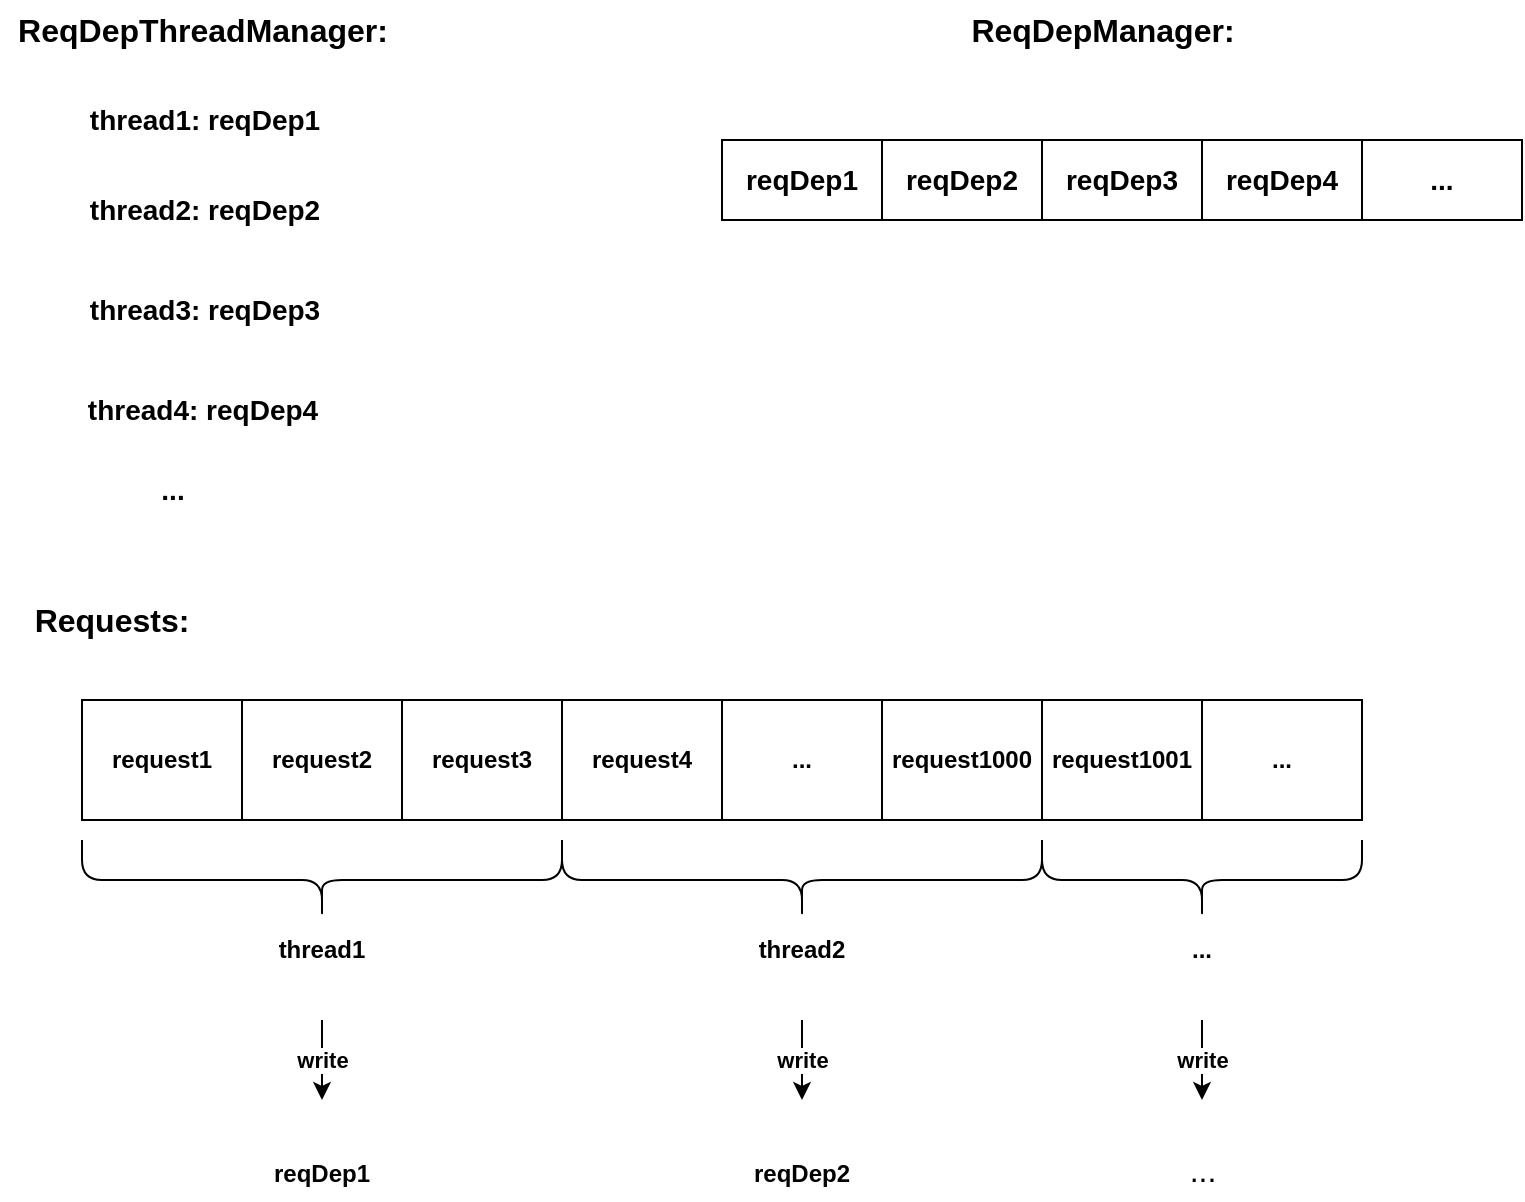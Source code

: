 <mxfile version="20.6.1" type="device"><diagram id="jz2iBU13LMYSytrgdWRb" name="Page-1"><mxGraphModel dx="1093" dy="1775" grid="1" gridSize="10" guides="1" tooltips="1" connect="1" arrows="1" fold="1" page="1" pageScale="1" pageWidth="850" pageHeight="1100" math="0" shadow="0"><root><mxCell id="0"/><mxCell id="1" parent="0"/><mxCell id="6frKFLj_Jrzdqd-p1Njy-1" value="request1" style="rounded=0;whiteSpace=wrap;html=1;fontStyle=1" vertex="1" parent="1"><mxGeometry x="120" y="160" width="80" height="60" as="geometry"/></mxCell><mxCell id="6frKFLj_Jrzdqd-p1Njy-2" value="request2" style="rounded=0;whiteSpace=wrap;html=1;fontStyle=1" vertex="1" parent="1"><mxGeometry x="200" y="160" width="80" height="60" as="geometry"/></mxCell><mxCell id="6frKFLj_Jrzdqd-p1Njy-3" value="request3" style="rounded=0;whiteSpace=wrap;html=1;fontStyle=1" vertex="1" parent="1"><mxGeometry x="280" y="160" width="80" height="60" as="geometry"/></mxCell><mxCell id="6frKFLj_Jrzdqd-p1Njy-4" value="request4" style="rounded=0;whiteSpace=wrap;html=1;fontStyle=1" vertex="1" parent="1"><mxGeometry x="360" y="160" width="80" height="60" as="geometry"/></mxCell><mxCell id="6frKFLj_Jrzdqd-p1Njy-5" value="&lt;span&gt;...&lt;/span&gt;" style="rounded=0;whiteSpace=wrap;html=1;fontStyle=1" vertex="1" parent="1"><mxGeometry x="440" y="160" width="80" height="60" as="geometry"/></mxCell><mxCell id="6frKFLj_Jrzdqd-p1Njy-6" value="request1000" style="rounded=0;whiteSpace=wrap;html=1;fontStyle=1" vertex="1" parent="1"><mxGeometry x="520" y="160" width="80" height="60" as="geometry"/></mxCell><mxCell id="6frKFLj_Jrzdqd-p1Njy-7" value="request1001" style="rounded=0;whiteSpace=wrap;html=1;fontStyle=1" vertex="1" parent="1"><mxGeometry x="600" y="160" width="80" height="60" as="geometry"/></mxCell><mxCell id="6frKFLj_Jrzdqd-p1Njy-8" value="&lt;span&gt;...&lt;/span&gt;" style="rounded=0;whiteSpace=wrap;html=1;fontStyle=1" vertex="1" parent="1"><mxGeometry x="680" y="160" width="80" height="60" as="geometry"/></mxCell><mxCell id="6frKFLj_Jrzdqd-p1Njy-11" value="" style="group;fontStyle=1" vertex="1" connectable="0" parent="1"><mxGeometry x="120" y="230" width="240" height="70" as="geometry"/></mxCell><mxCell id="6frKFLj_Jrzdqd-p1Njy-9" value="" style="shape=curlyBracket;whiteSpace=wrap;html=1;rounded=1;labelPosition=left;verticalLabelPosition=middle;align=right;verticalAlign=middle;direction=south;rotation=-180;fontStyle=1" vertex="1" parent="6frKFLj_Jrzdqd-p1Njy-11"><mxGeometry width="240" height="40" as="geometry"/></mxCell><mxCell id="6frKFLj_Jrzdqd-p1Njy-10" value="thread1" style="text;html=1;strokeColor=none;fillColor=none;align=center;verticalAlign=middle;whiteSpace=wrap;rounded=0;fontStyle=1" vertex="1" parent="6frKFLj_Jrzdqd-p1Njy-11"><mxGeometry x="90" y="40" width="60" height="30" as="geometry"/></mxCell><mxCell id="6frKFLj_Jrzdqd-p1Njy-52" value="write" style="endArrow=classic;html=1;rounded=0;fontStyle=1" edge="1" parent="6frKFLj_Jrzdqd-p1Njy-11"><mxGeometry width="50" height="50" relative="1" as="geometry"><mxPoint x="120" y="90" as="sourcePoint"/><mxPoint x="120" y="130" as="targetPoint"/></mxGeometry></mxCell><mxCell id="6frKFLj_Jrzdqd-p1Njy-12" value="" style="group;fontStyle=1" vertex="1" connectable="0" parent="1"><mxGeometry x="360" y="230" width="240" height="70" as="geometry"/></mxCell><mxCell id="6frKFLj_Jrzdqd-p1Njy-14" value="thread2" style="text;html=1;strokeColor=none;fillColor=none;align=center;verticalAlign=middle;whiteSpace=wrap;rounded=0;fontStyle=1" vertex="1" parent="6frKFLj_Jrzdqd-p1Njy-12"><mxGeometry x="90" y="40" width="60" height="30" as="geometry"/></mxCell><mxCell id="6frKFLj_Jrzdqd-p1Njy-13" value="" style="shape=curlyBracket;whiteSpace=wrap;html=1;rounded=1;labelPosition=left;verticalLabelPosition=middle;align=right;verticalAlign=middle;direction=south;rotation=-180;fontStyle=1" vertex="1" parent="1"><mxGeometry x="360" y="230" width="240" height="40" as="geometry"/></mxCell><mxCell id="6frKFLj_Jrzdqd-p1Njy-15" value="" style="group;fontStyle=1" vertex="1" connectable="0" parent="1"><mxGeometry x="560" y="230" width="240" height="70" as="geometry"/></mxCell><mxCell id="6frKFLj_Jrzdqd-p1Njy-16" value="&lt;span&gt;...&lt;/span&gt;" style="text;html=1;strokeColor=none;fillColor=none;align=center;verticalAlign=middle;whiteSpace=wrap;rounded=0;fontStyle=1" vertex="1" parent="6frKFLj_Jrzdqd-p1Njy-15"><mxGeometry x="90" y="40" width="60" height="30" as="geometry"/></mxCell><mxCell id="6frKFLj_Jrzdqd-p1Njy-17" value="" style="shape=curlyBracket;whiteSpace=wrap;html=1;rounded=1;labelPosition=left;verticalLabelPosition=middle;align=right;verticalAlign=middle;direction=south;rotation=-180;fontStyle=1" vertex="1" parent="1"><mxGeometry x="600" y="230" width="160" height="40" as="geometry"/></mxCell><mxCell id="6frKFLj_Jrzdqd-p1Njy-19" value="&lt;b&gt;&lt;font style=&quot;font-size: 16px;&quot;&gt;Requests:&lt;/font&gt;&lt;/b&gt;" style="text;html=1;strokeColor=none;fillColor=none;align=center;verticalAlign=middle;whiteSpace=wrap;rounded=0;" vertex="1" parent="1"><mxGeometry x="79.5" y="110" width="110" height="20" as="geometry"/></mxCell><mxCell id="6frKFLj_Jrzdqd-p1Njy-33" value="&lt;b&gt;&lt;font style=&quot;font-size: 16px;&quot;&gt;ReqDepThreadManager:&lt;/font&gt;&lt;/b&gt;" style="text;html=1;strokeColor=none;fillColor=none;align=center;verticalAlign=middle;whiteSpace=wrap;rounded=0;" vertex="1" parent="1"><mxGeometry x="79.5" y="-190" width="200.5" height="30" as="geometry"/></mxCell><mxCell id="6frKFLj_Jrzdqd-p1Njy-47" value="&lt;b&gt;&lt;font style=&quot;font-size: 14px;&quot;&gt;thread1: reqDep1&lt;/font&gt;&lt;/b&gt;" style="text;html=1;align=center;verticalAlign=middle;resizable=0;points=[];autosize=1;strokeColor=none;fillColor=none;strokeWidth=12;" vertex="1" parent="1"><mxGeometry x="110.5" y="-145" width="140" height="30" as="geometry"/></mxCell><mxCell id="6frKFLj_Jrzdqd-p1Njy-48" value="&lt;b&gt;&lt;font style=&quot;font-size: 14px;&quot;&gt;thread2: reqDep2&lt;/font&gt;&lt;/b&gt;" style="text;html=1;align=center;verticalAlign=middle;resizable=0;points=[];autosize=1;strokeColor=none;fillColor=none;strokeWidth=12;" vertex="1" parent="1"><mxGeometry x="110.5" y="-100" width="140" height="30" as="geometry"/></mxCell><mxCell id="6frKFLj_Jrzdqd-p1Njy-49" value="&lt;b&gt;&lt;font style=&quot;font-size: 14px;&quot;&gt;thread3: reqDep3&lt;/font&gt;&lt;/b&gt;" style="text;html=1;align=center;verticalAlign=middle;resizable=0;points=[];autosize=1;strokeColor=none;fillColor=none;strokeWidth=12;" vertex="1" parent="1"><mxGeometry x="110.5" y="-50" width="140" height="30" as="geometry"/></mxCell><mxCell id="6frKFLj_Jrzdqd-p1Njy-50" value="&lt;b&gt;&lt;font style=&quot;font-size: 14px;&quot;&gt;thread4: reqDep4&lt;/font&gt;&lt;/b&gt;" style="text;html=1;align=center;verticalAlign=middle;resizable=0;points=[];autosize=1;strokeColor=none;fillColor=none;strokeWidth=12;" vertex="1" parent="1"><mxGeometry x="109.5" width="140" height="30" as="geometry"/></mxCell><mxCell id="6frKFLj_Jrzdqd-p1Njy-51" value="&lt;b&gt;&lt;font style=&quot;font-size: 14px;&quot;&gt;...&lt;/font&gt;&lt;/b&gt;" style="text;html=1;align=center;verticalAlign=middle;resizable=0;points=[];autosize=1;strokeColor=none;fillColor=none;" vertex="1" parent="1"><mxGeometry x="144.5" y="40" width="40" height="30" as="geometry"/></mxCell><mxCell id="6frKFLj_Jrzdqd-p1Njy-53" value="&lt;b style=&quot;font-size: 12px;&quot;&gt;reqDep1&lt;/b&gt;" style="text;html=1;strokeColor=none;fillColor=none;align=center;verticalAlign=middle;whiteSpace=wrap;rounded=0;fontSize=16;" vertex="1" parent="1"><mxGeometry x="210" y="380" width="60" height="30" as="geometry"/></mxCell><mxCell id="6frKFLj_Jrzdqd-p1Njy-56" value="write" style="endArrow=classic;html=1;rounded=0;fontStyle=1" edge="1" parent="1"><mxGeometry width="50" height="50" relative="1" as="geometry"><mxPoint x="480" y="320" as="sourcePoint"/><mxPoint x="480" y="360" as="targetPoint"/></mxGeometry></mxCell><mxCell id="6frKFLj_Jrzdqd-p1Njy-57" value="&lt;b style=&quot;font-size: 12px;&quot;&gt;reqDep2&lt;/b&gt;" style="text;html=1;strokeColor=none;fillColor=none;align=center;verticalAlign=middle;whiteSpace=wrap;rounded=0;fontSize=16;" vertex="1" parent="1"><mxGeometry x="450" y="380" width="60" height="30" as="geometry"/></mxCell><mxCell id="6frKFLj_Jrzdqd-p1Njy-58" value="write" style="endArrow=classic;html=1;rounded=0;fontStyle=1" edge="1" parent="1"><mxGeometry width="50" height="50" relative="1" as="geometry"><mxPoint x="680" y="320" as="sourcePoint"/><mxPoint x="680" y="360" as="targetPoint"/></mxGeometry></mxCell><mxCell id="6frKFLj_Jrzdqd-p1Njy-59" value="..." style="text;html=1;align=center;verticalAlign=middle;resizable=0;points=[];autosize=1;strokeColor=none;fillColor=none;fontSize=16;" vertex="1" parent="1"><mxGeometry x="660" y="380" width="40" height="30" as="geometry"/></mxCell><mxCell id="6frKFLj_Jrzdqd-p1Njy-61" value="&lt;b&gt;&lt;font style=&quot;font-size: 16px;&quot;&gt;ReqDepManager:&lt;/font&gt;&lt;/b&gt;" style="text;html=1;strokeColor=none;fillColor=none;align=center;verticalAlign=middle;whiteSpace=wrap;rounded=0;" vertex="1" parent="1"><mxGeometry x="530" y="-190" width="200.5" height="30" as="geometry"/></mxCell><mxCell id="6frKFLj_Jrzdqd-p1Njy-63" value="reqDep1" style="rounded=0;whiteSpace=wrap;html=1;strokeWidth=1;fontSize=14;fontStyle=1" vertex="1" parent="1"><mxGeometry x="440" y="-120" width="80" height="40" as="geometry"/></mxCell><mxCell id="6frKFLj_Jrzdqd-p1Njy-68" value="reqDep2" style="rounded=0;whiteSpace=wrap;html=1;strokeWidth=1;fontSize=14;fontStyle=1" vertex="1" parent="1"><mxGeometry x="520" y="-120" width="80" height="40" as="geometry"/></mxCell><mxCell id="6frKFLj_Jrzdqd-p1Njy-69" value="reqDep3" style="rounded=0;whiteSpace=wrap;html=1;strokeWidth=1;fontSize=14;fontStyle=1" vertex="1" parent="1"><mxGeometry x="600" y="-120" width="80" height="40" as="geometry"/></mxCell><mxCell id="6frKFLj_Jrzdqd-p1Njy-70" value="reqDep4" style="rounded=0;whiteSpace=wrap;html=1;strokeWidth=1;fontSize=14;fontStyle=1" vertex="1" parent="1"><mxGeometry x="680" y="-120" width="80" height="40" as="geometry"/></mxCell><mxCell id="6frKFLj_Jrzdqd-p1Njy-71" value="..." style="rounded=0;whiteSpace=wrap;html=1;strokeWidth=1;fontSize=14;fontStyle=1" vertex="1" parent="1"><mxGeometry x="760" y="-120" width="80" height="40" as="geometry"/></mxCell></root></mxGraphModel></diagram></mxfile>